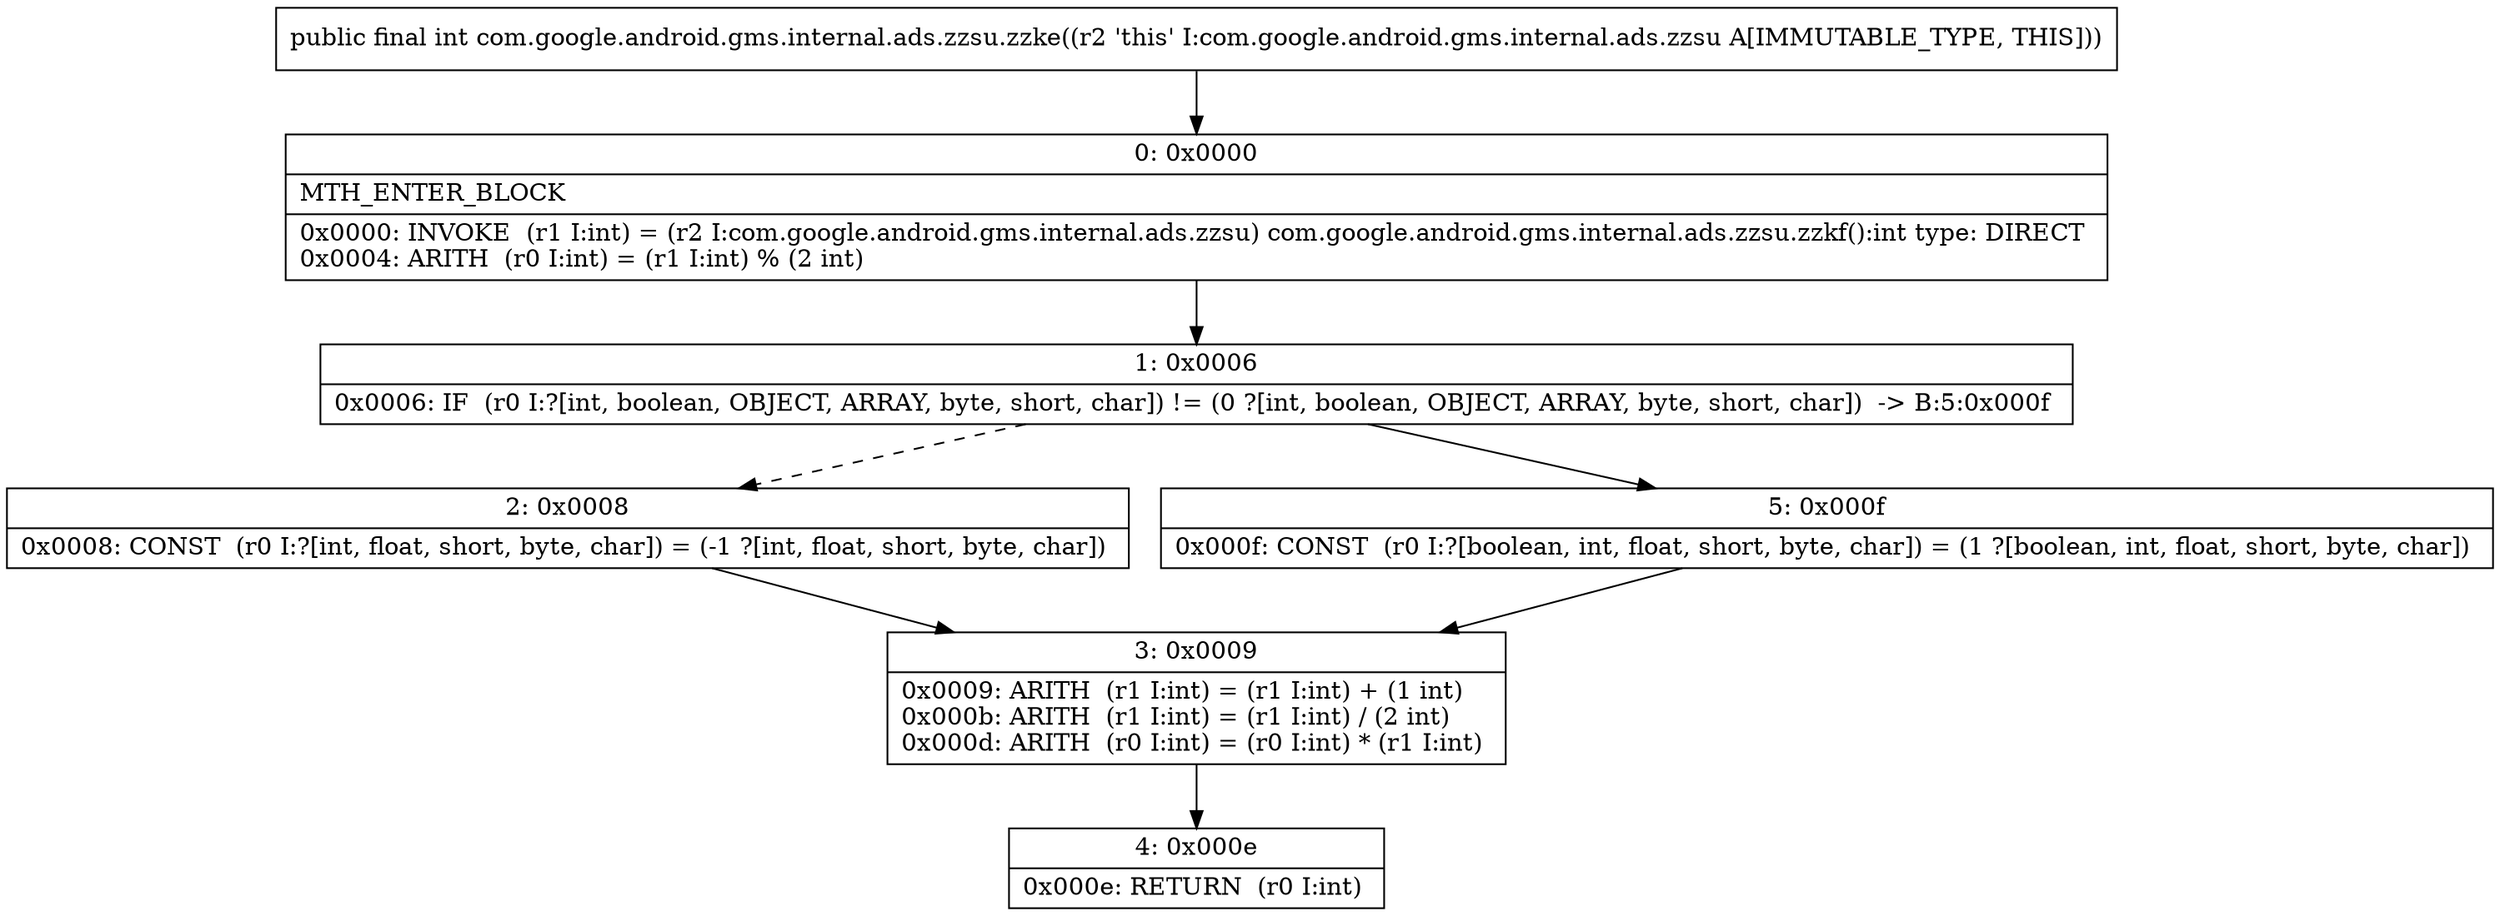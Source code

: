 digraph "CFG forcom.google.android.gms.internal.ads.zzsu.zzke()I" {
Node_0 [shape=record,label="{0\:\ 0x0000|MTH_ENTER_BLOCK\l|0x0000: INVOKE  (r1 I:int) = (r2 I:com.google.android.gms.internal.ads.zzsu) com.google.android.gms.internal.ads.zzsu.zzkf():int type: DIRECT \l0x0004: ARITH  (r0 I:int) = (r1 I:int) % (2 int) \l}"];
Node_1 [shape=record,label="{1\:\ 0x0006|0x0006: IF  (r0 I:?[int, boolean, OBJECT, ARRAY, byte, short, char]) != (0 ?[int, boolean, OBJECT, ARRAY, byte, short, char])  \-\> B:5:0x000f \l}"];
Node_2 [shape=record,label="{2\:\ 0x0008|0x0008: CONST  (r0 I:?[int, float, short, byte, char]) = (\-1 ?[int, float, short, byte, char]) \l}"];
Node_3 [shape=record,label="{3\:\ 0x0009|0x0009: ARITH  (r1 I:int) = (r1 I:int) + (1 int) \l0x000b: ARITH  (r1 I:int) = (r1 I:int) \/ (2 int) \l0x000d: ARITH  (r0 I:int) = (r0 I:int) * (r1 I:int) \l}"];
Node_4 [shape=record,label="{4\:\ 0x000e|0x000e: RETURN  (r0 I:int) \l}"];
Node_5 [shape=record,label="{5\:\ 0x000f|0x000f: CONST  (r0 I:?[boolean, int, float, short, byte, char]) = (1 ?[boolean, int, float, short, byte, char]) \l}"];
MethodNode[shape=record,label="{public final int com.google.android.gms.internal.ads.zzsu.zzke((r2 'this' I:com.google.android.gms.internal.ads.zzsu A[IMMUTABLE_TYPE, THIS])) }"];
MethodNode -> Node_0;
Node_0 -> Node_1;
Node_1 -> Node_2[style=dashed];
Node_1 -> Node_5;
Node_2 -> Node_3;
Node_3 -> Node_4;
Node_5 -> Node_3;
}


